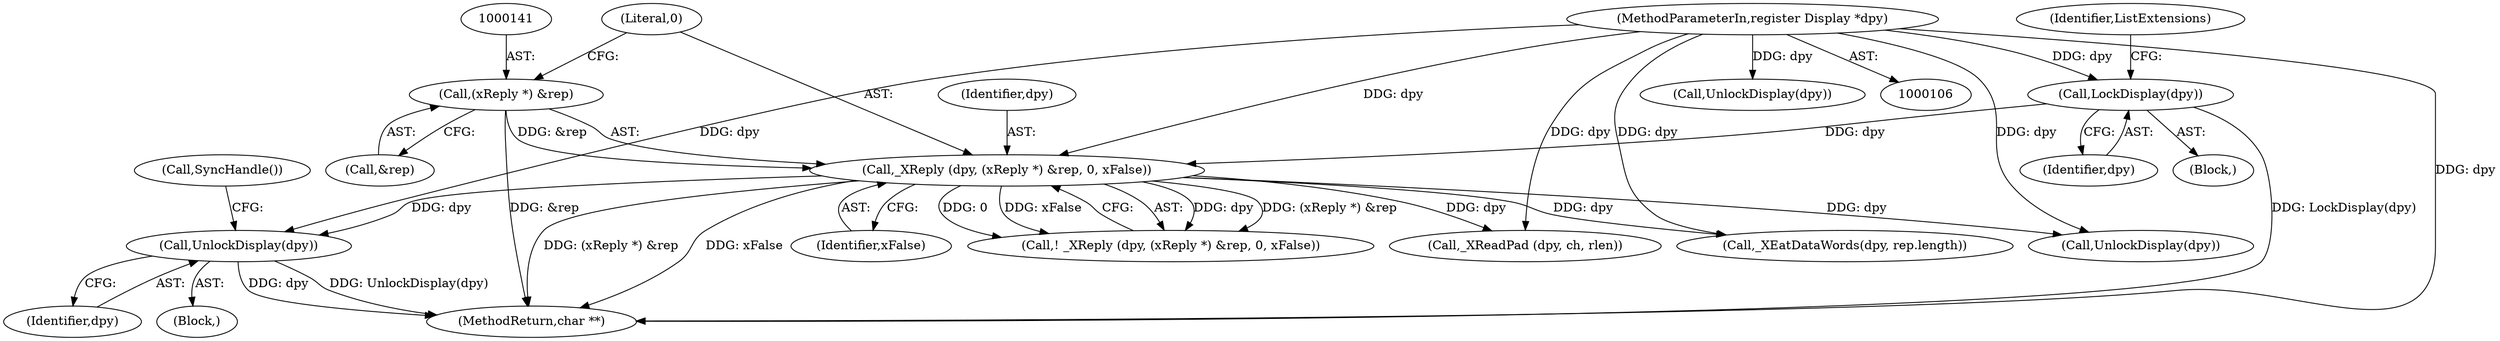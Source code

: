 digraph "0_libx11_dbf72805fd9d7b1846fe9a11b46f3994bfc27fea_0@pointer" {
"1000147" [label="(Call,UnlockDisplay(dpy))"];
"1000138" [label="(Call,_XReply (dpy, (xReply *) &rep, 0, xFalse))"];
"1000131" [label="(Call,LockDisplay(dpy))"];
"1000107" [label="(MethodParameterIn,register Display *dpy)"];
"1000140" [label="(Call,(xReply *) &rep)"];
"1000142" [label="(Call,&rep)"];
"1000138" [label="(Call,_XReply (dpy, (xReply *) &rep, 0, xFalse))"];
"1000283" [label="(Call,UnlockDisplay(dpy))"];
"1000140" [label="(Call,(xReply *) &rep)"];
"1000219" [label="(Call,_XReadPad (dpy, ch, rlen))"];
"1000147" [label="(Call,UnlockDisplay(dpy))"];
"1000131" [label="(Call,LockDisplay(dpy))"];
"1000107" [label="(MethodParameterIn,register Display *dpy)"];
"1000134" [label="(Identifier,ListExtensions)"];
"1000149" [label="(Call,SyncHandle())"];
"1000145" [label="(Identifier,xFalse)"];
"1000207" [label="(Call,_XEatDataWords(dpy, rep.length))"];
"1000132" [label="(Identifier,dpy)"];
"1000139" [label="(Identifier,dpy)"];
"1000212" [label="(Call,UnlockDisplay(dpy))"];
"1000137" [label="(Call,! _XReply (dpy, (xReply *) &rep, 0, xFalse))"];
"1000148" [label="(Identifier,dpy)"];
"1000288" [label="(MethodReturn,char **)"];
"1000146" [label="(Block,)"];
"1000109" [label="(Block,)"];
"1000144" [label="(Literal,0)"];
"1000147" -> "1000146"  [label="AST: "];
"1000147" -> "1000148"  [label="CFG: "];
"1000148" -> "1000147"  [label="AST: "];
"1000149" -> "1000147"  [label="CFG: "];
"1000147" -> "1000288"  [label="DDG: dpy"];
"1000147" -> "1000288"  [label="DDG: UnlockDisplay(dpy)"];
"1000138" -> "1000147"  [label="DDG: dpy"];
"1000107" -> "1000147"  [label="DDG: dpy"];
"1000138" -> "1000137"  [label="AST: "];
"1000138" -> "1000145"  [label="CFG: "];
"1000139" -> "1000138"  [label="AST: "];
"1000140" -> "1000138"  [label="AST: "];
"1000144" -> "1000138"  [label="AST: "];
"1000145" -> "1000138"  [label="AST: "];
"1000137" -> "1000138"  [label="CFG: "];
"1000138" -> "1000288"  [label="DDG: (xReply *) &rep"];
"1000138" -> "1000288"  [label="DDG: xFalse"];
"1000138" -> "1000137"  [label="DDG: dpy"];
"1000138" -> "1000137"  [label="DDG: (xReply *) &rep"];
"1000138" -> "1000137"  [label="DDG: 0"];
"1000138" -> "1000137"  [label="DDG: xFalse"];
"1000131" -> "1000138"  [label="DDG: dpy"];
"1000107" -> "1000138"  [label="DDG: dpy"];
"1000140" -> "1000138"  [label="DDG: &rep"];
"1000138" -> "1000207"  [label="DDG: dpy"];
"1000138" -> "1000219"  [label="DDG: dpy"];
"1000138" -> "1000283"  [label="DDG: dpy"];
"1000131" -> "1000109"  [label="AST: "];
"1000131" -> "1000132"  [label="CFG: "];
"1000132" -> "1000131"  [label="AST: "];
"1000134" -> "1000131"  [label="CFG: "];
"1000131" -> "1000288"  [label="DDG: LockDisplay(dpy)"];
"1000107" -> "1000131"  [label="DDG: dpy"];
"1000107" -> "1000106"  [label="AST: "];
"1000107" -> "1000288"  [label="DDG: dpy"];
"1000107" -> "1000207"  [label="DDG: dpy"];
"1000107" -> "1000212"  [label="DDG: dpy"];
"1000107" -> "1000219"  [label="DDG: dpy"];
"1000107" -> "1000283"  [label="DDG: dpy"];
"1000140" -> "1000142"  [label="CFG: "];
"1000141" -> "1000140"  [label="AST: "];
"1000142" -> "1000140"  [label="AST: "];
"1000144" -> "1000140"  [label="CFG: "];
"1000140" -> "1000288"  [label="DDG: &rep"];
}
